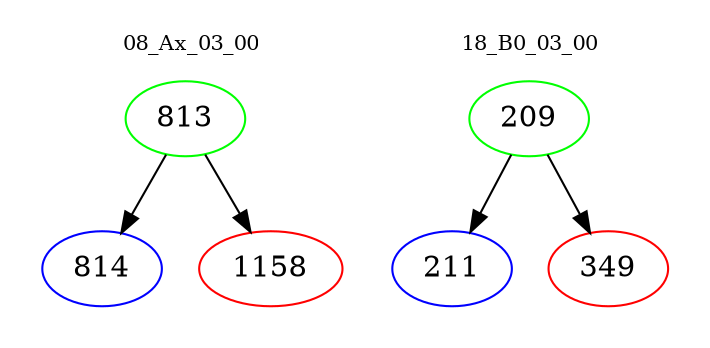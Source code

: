 digraph{
subgraph cluster_0 {
color = white
label = "08_Ax_03_00";
fontsize=10;
T0_813 [label="813", color="green"]
T0_813 -> T0_814 [color="black"]
T0_814 [label="814", color="blue"]
T0_813 -> T0_1158 [color="black"]
T0_1158 [label="1158", color="red"]
}
subgraph cluster_1 {
color = white
label = "18_B0_03_00";
fontsize=10;
T1_209 [label="209", color="green"]
T1_209 -> T1_211 [color="black"]
T1_211 [label="211", color="blue"]
T1_209 -> T1_349 [color="black"]
T1_349 [label="349", color="red"]
}
}
